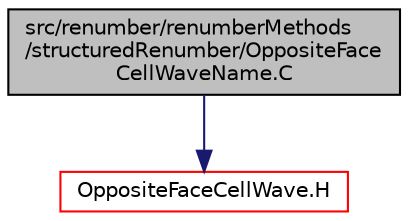 digraph "src/renumber/renumberMethods/structuredRenumber/OppositeFaceCellWaveName.C"
{
  bgcolor="transparent";
  edge [fontname="Helvetica",fontsize="10",labelfontname="Helvetica",labelfontsize="10"];
  node [fontname="Helvetica",fontsize="10",shape=record];
  Node0 [label="src/renumber/renumberMethods\l/structuredRenumber/OppositeFace\lCellWaveName.C",height=0.2,width=0.4,color="black", fillcolor="grey75", style="filled", fontcolor="black"];
  Node0 -> Node1 [color="midnightblue",fontsize="10",style="solid",fontname="Helvetica"];
  Node1 [label="OppositeFaceCellWave.H",height=0.2,width=0.4,color="red",URL="$a14531.html"];
}
